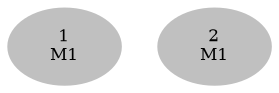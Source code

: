  digraph g{ forcelabels=true;
1[label=<1<BR/>M1>,color="grey",style=filled,fontsize=8];
2[label=<2<BR/>M1>,color="grey",style=filled,fontsize=8];
 }
